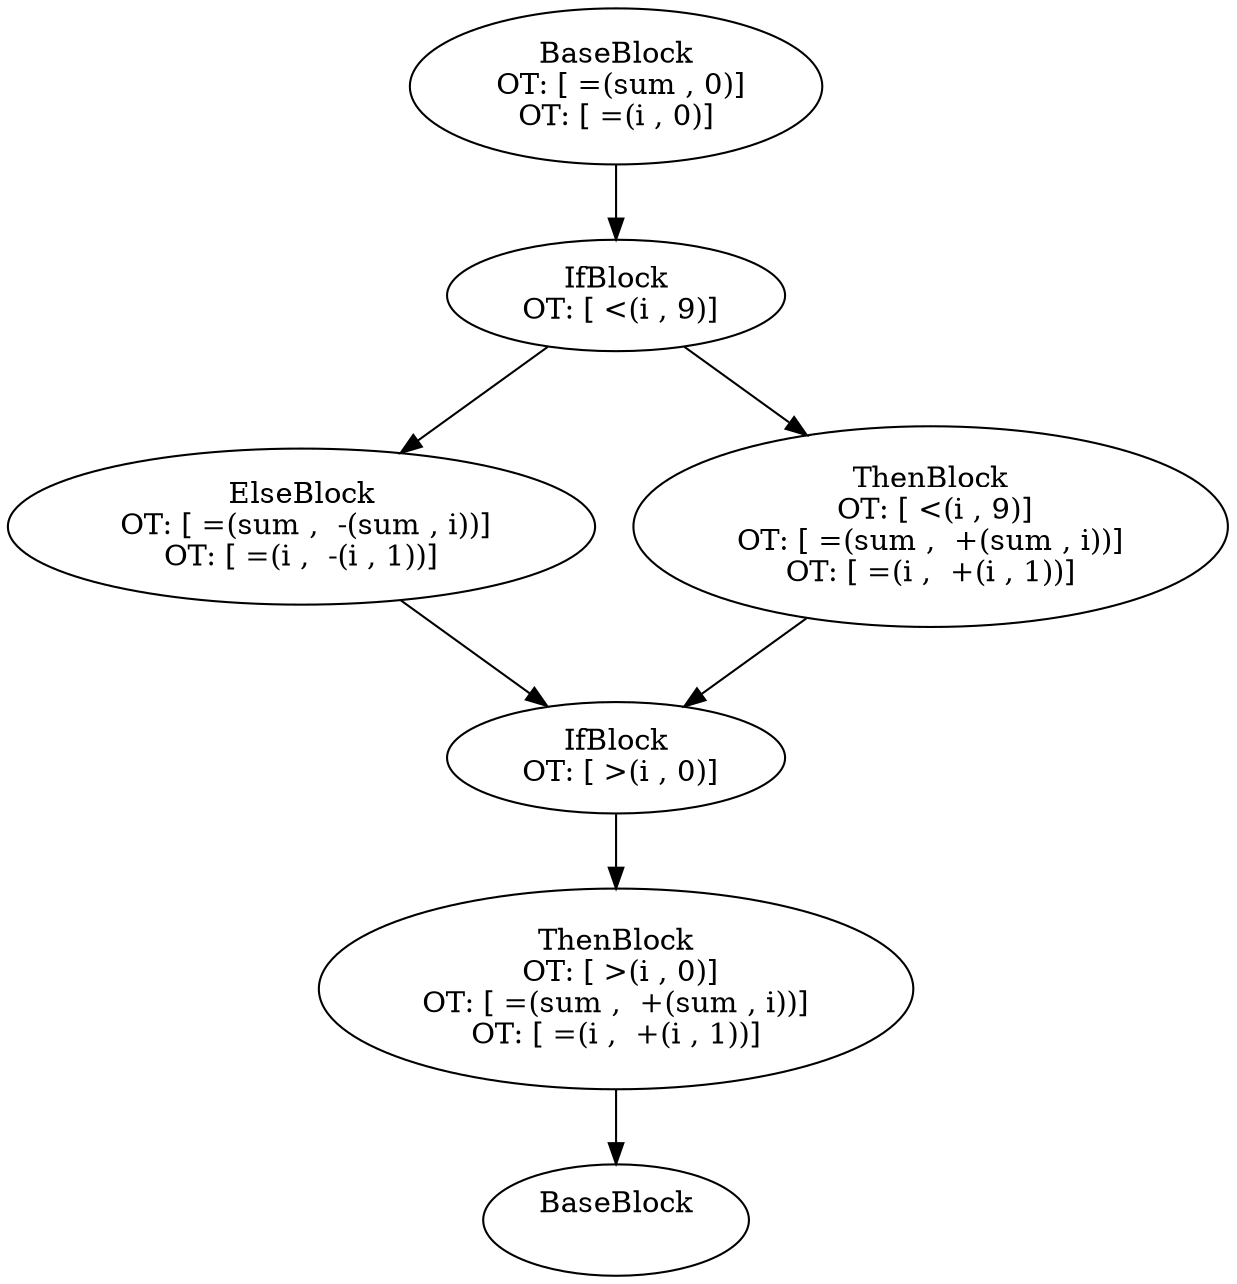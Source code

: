 digraph G {
    n000001C75728CBB0 [label="BaseBlock\n OT: [ =(sum , 0)]
OT: [ =(i , 0)]
"]
    n000001C75728CBB0 -> n000001C75728C9F0
    n000001C75728C9F0 [label="IfBlock\n OT: [ <(i , 9)]
"]
    n000001C75728C980 [label="ElseBlock\n OT: [ =(sum ,  -(sum , i))]
OT: [ =(i ,  -(i , 1))]
"]
    n000001C75728CC20 [label="ThenBlock\n OT: [ <(i , 9)]
OT: [ =(sum ,  +(sum , i))]
OT: [ =(i ,  +(i , 1))]
"]
    n000001C75728C9F0 -> n000001C75728C980
    n000001C75728C980 -> n000001C75728D390
    n000001C75728C9F0 -> n000001C75728CC20
    n000001C75728CC20 -> n000001C75728D390
    n000001C75728D390 [label="IfBlock\n OT: [ >(i , 0)]
"]
    n000001C75728C670 [label="ThenBlock\n OT: [ >(i , 0)]
OT: [ =(sum ,  +(sum , i))]
OT: [ =(i ,  +(i , 1))]
"]
    n000001C75728D390 -> n000001C75728C670
    n000001C75728C670 -> n000001C75728C830
    n000001C75728C830 [label="BaseBlock\n "]
}
